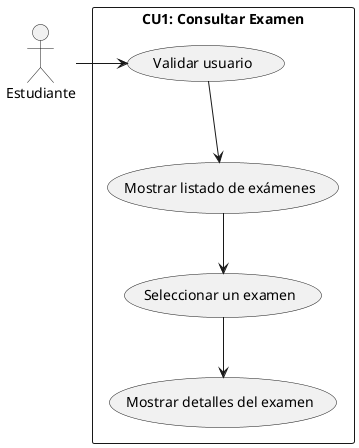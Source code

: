 @startuml CU1
actor Estudiante

rectangle "CU1: Consultar Examen" {
    usecase UC_ValidarCredenciales as "Validar usuario"
    usecase UC_ListarExamenes as "Mostrar listado de exámenes"
    usecase UC_SeleccionarExamen as "Seleccionar un examen"
    usecase UC_VerDetallesExamen as "Mostrar detalles del examen"
}

Estudiante -> UC_ValidarCredenciales
UC_ValidarCredenciales --> UC_ListarExamenes
UC_ListarExamenes --> UC_SeleccionarExamen
UC_SeleccionarExamen --> UC_VerDetallesExamen
@enduml
